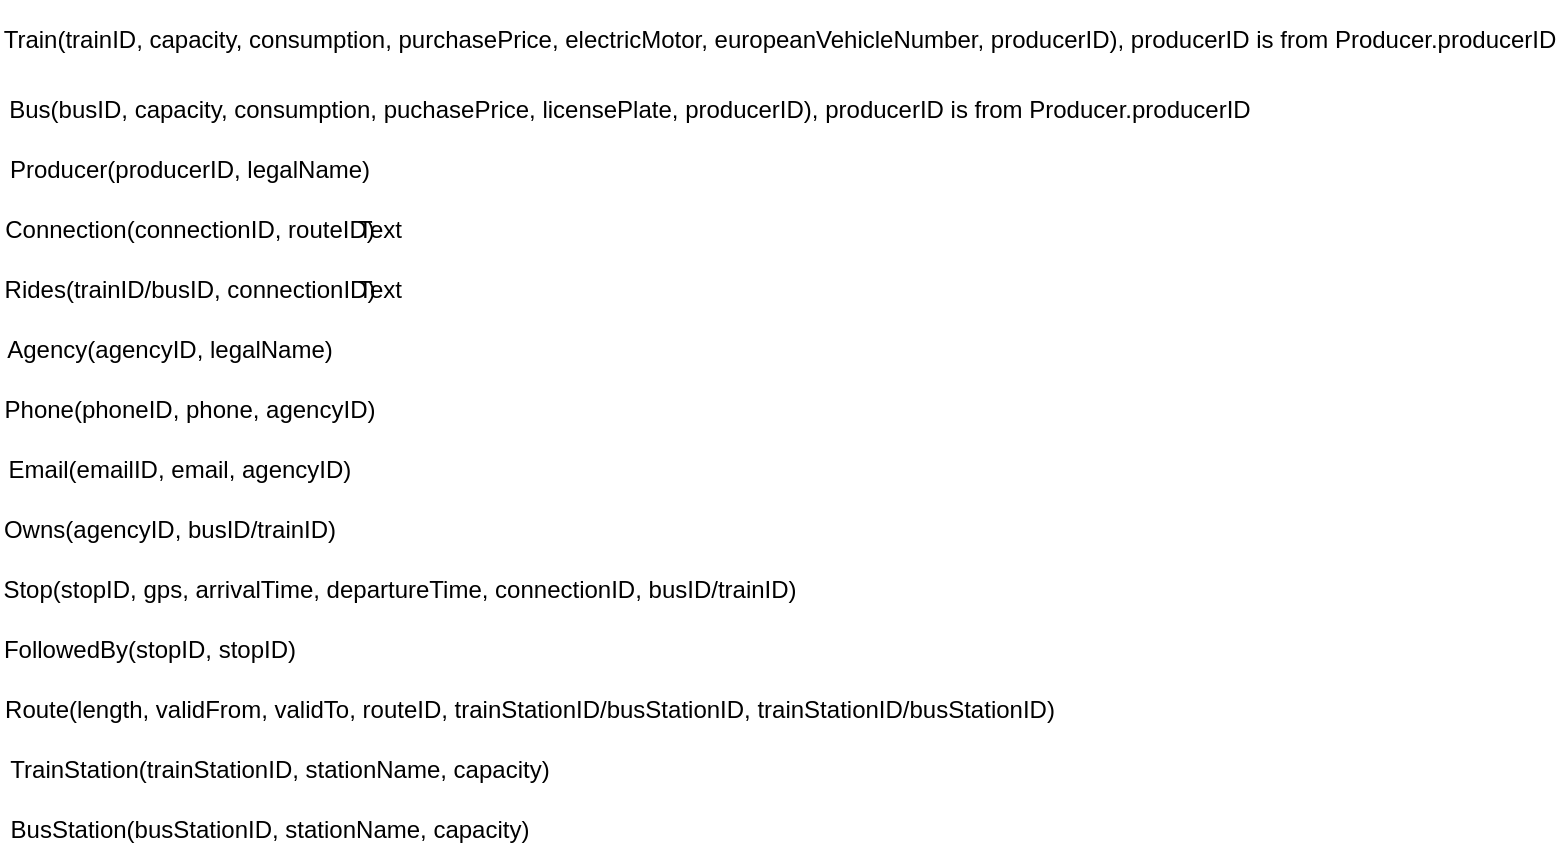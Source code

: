 <mxfile>
    <diagram id="FuOvQAU6wyrWDUQQwPfa" name="Page-1">
        <mxGraphModel dx="1111" dy="713" grid="1" gridSize="10" guides="1" tooltips="1" connect="1" arrows="1" fold="1" page="1" pageScale="1" pageWidth="850" pageHeight="1100" math="0" shadow="0">
            <root>
                <mxCell id="0"/>
                <mxCell id="1" parent="0"/>
                <mxCell id="6" value="Train(trainID, capacity, consumption, purchasePrice, electricMotor, europeanVehicleNumber, producerID), producerID is from Producer.producerID" style="text;html=1;strokeColor=none;fillColor=none;align=center;verticalAlign=middle;whiteSpace=wrap;rounded=0;" vertex="1" parent="1">
                    <mxGeometry x="20" y="10" width="780" height="40" as="geometry"/>
                </mxCell>
                <mxCell id="7" value="Bus(busID, capacity, consumption, puchasePrice, licensePlate, producerID), producerID is from Producer.producerID" style="text;html=1;strokeColor=none;fillColor=none;align=center;verticalAlign=middle;whiteSpace=wrap;rounded=0;" vertex="1" parent="1">
                    <mxGeometry x="20" y="50" width="630" height="30" as="geometry"/>
                </mxCell>
                <mxCell id="8" value="Producer(producerID, legalName)" style="text;html=1;strokeColor=none;fillColor=none;align=center;verticalAlign=middle;whiteSpace=wrap;rounded=0;" vertex="1" parent="1">
                    <mxGeometry x="20" y="80" width="190" height="30" as="geometry"/>
                </mxCell>
                <mxCell id="10" value="Connection(connectionID, routeID)" style="text;html=1;strokeColor=none;fillColor=none;align=center;verticalAlign=middle;whiteSpace=wrap;rounded=0;" vertex="1" parent="1">
                    <mxGeometry x="20" y="110" width="190" height="30" as="geometry"/>
                </mxCell>
                <mxCell id="11" value="Rides(trainID/busID, connectionID)" style="text;html=1;strokeColor=none;fillColor=none;align=center;verticalAlign=middle;whiteSpace=wrap;rounded=0;" vertex="1" parent="1">
                    <mxGeometry x="20" y="140" width="190" height="30" as="geometry"/>
                </mxCell>
                <mxCell id="14" value="Agency(agencyID, legalName)" style="text;html=1;strokeColor=none;fillColor=none;align=center;verticalAlign=middle;whiteSpace=wrap;rounded=0;" vertex="1" parent="1">
                    <mxGeometry x="20" y="170" width="170" height="30" as="geometry"/>
                </mxCell>
                <mxCell id="15" value="Phone(phoneID, phone, agencyID)" style="text;html=1;strokeColor=none;fillColor=none;align=center;verticalAlign=middle;whiteSpace=wrap;rounded=0;" vertex="1" parent="1">
                    <mxGeometry x="20" y="200" width="190" height="30" as="geometry"/>
                </mxCell>
                <mxCell id="16" value="Email(emailID, email, agencyID)" style="text;html=1;strokeColor=none;fillColor=none;align=center;verticalAlign=middle;whiteSpace=wrap;rounded=0;" vertex="1" parent="1">
                    <mxGeometry x="20" y="230" width="180" height="30" as="geometry"/>
                </mxCell>
                <mxCell id="17" value="Owns(agencyID, busID/trainID)" style="text;html=1;strokeColor=none;fillColor=none;align=center;verticalAlign=middle;whiteSpace=wrap;rounded=0;" vertex="1" parent="1">
                    <mxGeometry x="20" y="260" width="170" height="30" as="geometry"/>
                </mxCell>
                <mxCell id="18" value="Text" style="text;html=1;strokeColor=none;fillColor=none;align=center;verticalAlign=middle;whiteSpace=wrap;rounded=0;" vertex="1" parent="1">
                    <mxGeometry x="180" y="140" width="60" height="30" as="geometry"/>
                </mxCell>
                <mxCell id="19" value="Stop(stopID, gps, arrivalTime, departureTime, connectionID, busID/trainID)" style="text;html=1;strokeColor=none;fillColor=none;align=center;verticalAlign=middle;whiteSpace=wrap;rounded=0;" vertex="1" parent="1">
                    <mxGeometry x="20" y="290" width="400" height="30" as="geometry"/>
                </mxCell>
                <mxCell id="20" value="Text" style="text;html=1;strokeColor=none;fillColor=none;align=center;verticalAlign=middle;whiteSpace=wrap;rounded=0;" vertex="1" parent="1">
                    <mxGeometry x="180" y="110" width="60" height="30" as="geometry"/>
                </mxCell>
                <mxCell id="21" value="FollowedBy(stopID, stopID)" style="text;html=1;strokeColor=none;fillColor=none;align=center;verticalAlign=middle;whiteSpace=wrap;rounded=0;" vertex="1" parent="1">
                    <mxGeometry x="20" y="320" width="150" height="30" as="geometry"/>
                </mxCell>
                <mxCell id="22" value="Route(length, validFrom, validTo, routeID, trainStationID/busStationID, trainStationID/busStationID)" style="text;html=1;strokeColor=none;fillColor=none;align=center;verticalAlign=middle;whiteSpace=wrap;rounded=0;" vertex="1" parent="1">
                    <mxGeometry x="20" y="350" width="530" height="30" as="geometry"/>
                </mxCell>
                <mxCell id="24" value="TrainStation(trainStationID, stationName, capacity)" style="text;html=1;strokeColor=none;fillColor=none;align=center;verticalAlign=middle;whiteSpace=wrap;rounded=0;" vertex="1" parent="1">
                    <mxGeometry x="20" y="380" width="280" height="30" as="geometry"/>
                </mxCell>
                <mxCell id="25" value="BusStation(busStationID, stationName, capacity)" style="text;html=1;strokeColor=none;fillColor=none;align=center;verticalAlign=middle;whiteSpace=wrap;rounded=0;" vertex="1" parent="1">
                    <mxGeometry x="20" y="410" width="270" height="30" as="geometry"/>
                </mxCell>
            </root>
        </mxGraphModel>
    </diagram>
</mxfile>